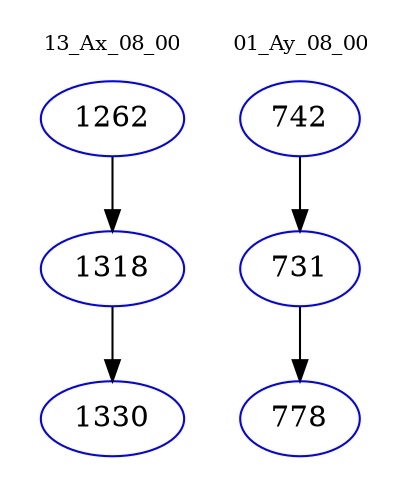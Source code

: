 digraph{
subgraph cluster_0 {
color = white
label = "13_Ax_08_00";
fontsize=10;
T0_1262 [label="1262", color="blue"]
T0_1262 -> T0_1318 [color="black"]
T0_1318 [label="1318", color="blue"]
T0_1318 -> T0_1330 [color="black"]
T0_1330 [label="1330", color="blue"]
}
subgraph cluster_1 {
color = white
label = "01_Ay_08_00";
fontsize=10;
T1_742 [label="742", color="blue"]
T1_742 -> T1_731 [color="black"]
T1_731 [label="731", color="blue"]
T1_731 -> T1_778 [color="black"]
T1_778 [label="778", color="blue"]
}
}
